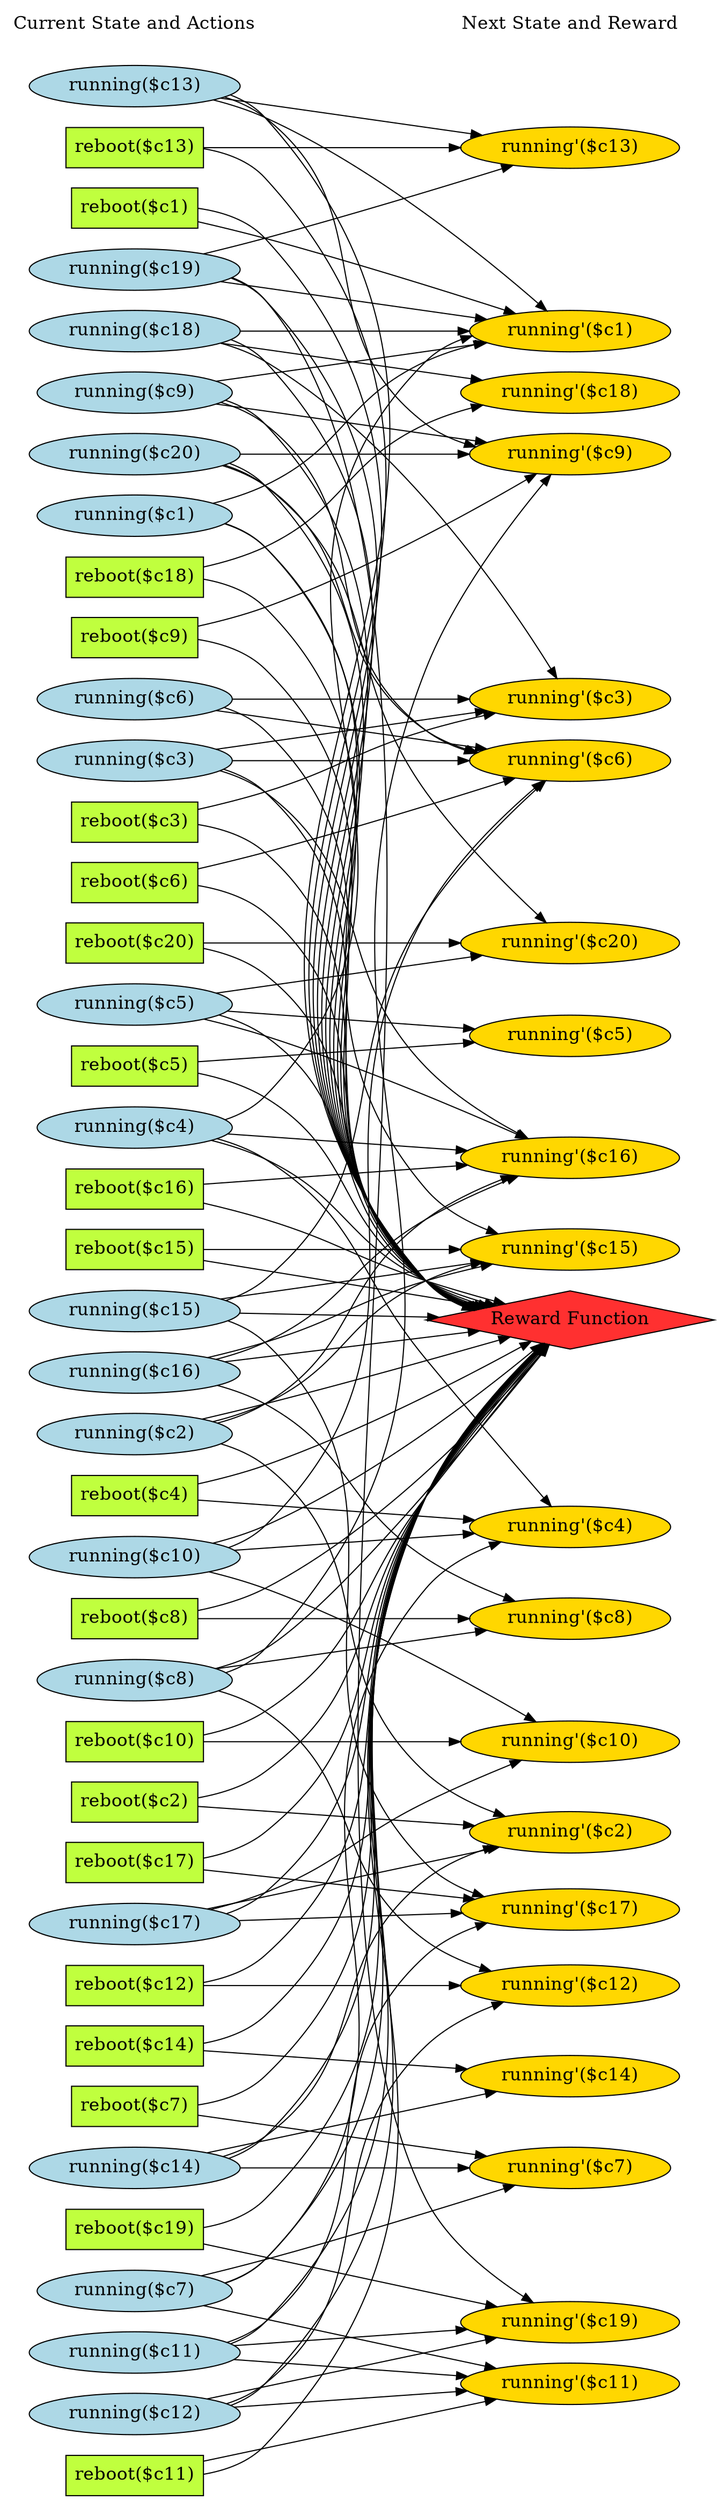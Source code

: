 digraph G {
	graph [bb="0,0,579,2205",
		fontname=Helvetica,
		fontsize=16,
		rankdir=LR,
		ranksep=2.00,
		ratio=auto,
		size=600
	];
	node [fontsize=16,
		label="\N"
	];
	{
		graph [rank=same];
		"running($c15)"		 [color=black,
			fillcolor=lightblue,
			height=0.51069,
			pos="90.5,1048",
			shape=ellipse,
			style=filled,
			width=2.1606];
		"reboot($c9)"		 [color=black,
			fillcolor=olivedrab1,
			height=0.5,
			pos="90.5,1643",
			shape=box,
			style=filled,
			width=1.2778];
		"running($c19)"		 [color=black,
			fillcolor=lightblue,
			height=0.51069,
			pos="90.5,1971",
			shape=ellipse,
			style=filled,
			width=2.1606];
		"reboot($c5)"		 [color=black,
			fillcolor=olivedrab1,
			height=0.5,
			pos="90.5,1264",
			shape=box,
			style=filled,
			width=1.2778];
		"running($c1)"		 [color=black,
			fillcolor=lightblue,
			height=0.51069,
			pos="90.5,1751",
			shape=ellipse,
			style=filled,
			width=1.9838];
		"reboot($c1)"		 [color=black,
			fillcolor=olivedrab1,
			height=0.5,
			pos="90.5,2025",
			shape=box,
			style=filled,
			width=1.2778];
		"running($c6)"		 [color=black,
			fillcolor=lightblue,
			height=0.51069,
			pos="90.5,1589",
			shape=ellipse,
			style=filled,
			width=1.9838];
		"running($c2)"		 [color=black,
			fillcolor=lightblue,
			height=0.51069,
			pos="90.5,938",
			shape=ellipse,
			style=filled,
			width=1.9838];
		"reboot($c13)"		 [color=black,
			fillcolor=olivedrab1,
			height=0.5,
			pos="90.5,2079",
			shape=box,
			style=filled,
			width=1.3889];
		"reboot($c17)"		 [color=black,
			fillcolor=olivedrab1,
			height=0.5,
			pos="90.5,560",
			shape=box,
			style=filled,
			width=1.3889];
		"running($c10)"		 [color=black,
			fillcolor=lightblue,
			height=0.51069,
			pos="90.5,830",
			shape=ellipse,
			style=filled,
			width=2.1606];
		"reboot($c8)"		 [color=black,
			fillcolor=olivedrab1,
			height=0.5,
			pos="90.5,776",
			shape=box,
			style=filled,
			width=1.2778];
		"running($c14)"		 [color=black,
			fillcolor=lightblue,
			height=0.51069,
			pos="90.5,290",
			shape=ellipse,
			style=filled,
			width=2.1606];
		"reboot($c4)"		 [color=black,
			fillcolor=olivedrab1,
			height=0.5,
			pos="90.5,884",
			shape=box,
			style=filled,
			width=1.2778];
		"running($c18)"		 [color=black,
			fillcolor=lightblue,
			height=0.51069,
			pos="90.5,1916",
			shape=ellipse,
			style=filled,
			width=2.1606];
		"running($c9)"		 [color=black,
			fillcolor=lightblue,
			height=0.51069,
			pos="90.5,1861",
			shape=ellipse,
			style=filled,
			width=1.9838];
		"running($c5)"		 [color=black,
			fillcolor=lightblue,
			height=0.51069,
			pos="90.5,1318",
			shape=ellipse,
			style=filled,
			width=1.9838];
		"reboot($c20)"		 [color=black,
			fillcolor=olivedrab1,
			height=0.5,
			pos="90.5,1372",
			shape=box,
			style=filled,
			width=1.3889];
		"reboot($c12)"		 [color=black,
			fillcolor=olivedrab1,
			height=0.5,
			pos="90.5,452",
			shape=box,
			style=filled,
			width=1.3889];
		"reboot($c16)"		 [color=black,
			fillcolor=olivedrab1,
			height=0.5,
			pos="90.5,1156",
			shape=box,
			style=filled,
			width=1.3889];
		"running($c13)"		 [color=black,
			fillcolor=lightblue,
			height=0.51069,
			pos="90.5,2133",
			shape=ellipse,
			style=filled,
			width=2.1606];
		"reboot($c7)"		 [color=black,
			fillcolor=olivedrab1,
			height=0.5,
			pos="90.5,344",
			shape=box,
			style=filled,
			width=1.2778];
		"running($c17)"		 [color=black,
			fillcolor=lightblue,
			height=0.51069,
			pos="90.5,506",
			shape=ellipse,
			style=filled,
			width=2.1606];
		"reboot($c3)"		 [color=black,
			fillcolor=olivedrab1,
			height=0.5,
			pos="90.5,1480",
			shape=box,
			style=filled,
			width=1.2778];
		"Current State and Actions"		 [color=black,
			fillcolor=white,
			height=0.5,
			pos="90.5,2187",
			shape=plaintext,
			style=bold,
			width=2.5139];
		"running($c8)"		 [color=black,
			fillcolor=lightblue,
			height=0.51069,
			pos="90.5,722",
			shape=ellipse,
			style=filled,
			width=1.9838];
		"running($c4)"		 [color=black,
			fillcolor=lightblue,
			height=0.51069,
			pos="90.5,1210",
			shape=ellipse,
			style=filled,
			width=1.9838];
		"reboot($c11)"		 [color=black,
			fillcolor=olivedrab1,
			height=0.5,
			pos="90.5,18",
			shape=box,
			style=filled,
			width=1.3889];
		"reboot($c15)"		 [color=black,
			fillcolor=olivedrab1,
			height=0.5,
			pos="90.5,1102",
			shape=box,
			style=filled,
			width=1.3889];
		"running($c12)"		 [color=black,
			fillcolor=lightblue,
			height=0.51069,
			pos="90.5,72",
			shape=ellipse,
			style=filled,
			width=2.1606];
		"running($c20)"		 [color=black,
			fillcolor=lightblue,
			height=0.51069,
			pos="90.5,1806",
			shape=ellipse,
			style=filled,
			width=2.1606];
		"reboot($c19)"		 [color=black,
			fillcolor=olivedrab1,
			height=0.5,
			pos="90.5,236",
			shape=box,
			style=filled,
			width=1.3889];
		"running($c16)"		 [color=black,
			fillcolor=lightblue,
			height=0.51069,
			pos="90.5,993",
			shape=ellipse,
			style=filled,
			width=2.1606];
		"reboot($c6)"		 [color=black,
			fillcolor=olivedrab1,
			height=0.5,
			pos="90.5,1426",
			shape=box,
			style=filled,
			width=1.2778];
		"reboot($c2)"		 [color=black,
			fillcolor=olivedrab1,
			height=0.5,
			pos="90.5,614",
			shape=box,
			style=filled,
			width=1.2778];
		"running($c7)"		 [color=black,
			fillcolor=lightblue,
			height=0.51069,
			pos="90.5,182",
			shape=ellipse,
			style=filled,
			width=1.9838];
		"reboot($c10)"		 [color=black,
			fillcolor=olivedrab1,
			height=0.5,
			pos="90.5,668",
			shape=box,
			style=filled,
			width=1.3889];
		"running($c3)"		 [color=black,
			fillcolor=lightblue,
			height=0.51069,
			pos="90.5,1534",
			shape=ellipse,
			style=filled,
			width=1.9838];
		"reboot($c14)"		 [color=black,
			fillcolor=olivedrab1,
			height=0.5,
			pos="90.5,398",
			shape=box,
			style=filled,
			width=1.3889];
		"running($c11)"		 [color=black,
			fillcolor=lightblue,
			height=0.51069,
			pos="90.5,127",
			shape=ellipse,
			style=filled,
			width=2.1606];
		"reboot($c18)"		 [color=black,
			fillcolor=olivedrab1,
			height=0.5,
			pos="90.5,1697",
			shape=box,
			style=filled,
			width=1.3889];
	}
	{
		graph [rank=same];
		"running'($c3)"		 [color=black,
			fillcolor=gold1,
			height=0.51069,
			pos="452,1589",
			shape=ellipse,
			style=filled,
			width=2.0428];
		"running'($c7)"		 [color=black,
			fillcolor=gold1,
			height=0.51069,
			pos="452,290",
			shape=ellipse,
			style=filled,
			width=2.0428];
		"running'($c13)"		 [color=black,
			fillcolor=gold1,
			height=0.51069,
			pos="452,2079",
			shape=ellipse,
			style=filled,
			width=2.2195];
		"Next State and Reward"		 [color=black,
			fillcolor=white,
			height=0.5,
			pos="452,2187",
			shape=plaintext,
			style=bold,
			width=2.25];
		"Reward Function"		 [color=black,
			fillcolor=firebrick1,
			height=0.72222,
			pos="452,1040",
			shape=diamond,
			style=filled,
			width=3.5278];
		"running'($c17)"		 [color=black,
			fillcolor=gold1,
			height=0.51069,
			pos="452,520",
			shape=ellipse,
			style=filled,
			width=2.2195];
		"running'($c2)"		 [color=black,
			fillcolor=gold1,
			height=0.51069,
			pos="452,600",
			shape=ellipse,
			style=filled,
			width=2.0428];
		"running'($c6)"		 [color=black,
			fillcolor=gold1,
			height=0.51069,
			pos="452,1534",
			shape=ellipse,
			style=filled,
			width=2.0428];
		"running'($c10)"		 [color=black,
			fillcolor=gold1,
			height=0.51069,
			pos="452,668",
			shape=ellipse,
			style=filled,
			width=2.2195];
		"running'($c14)"		 [color=black,
			fillcolor=gold1,
			height=0.51069,
			pos="452,371",
			shape=ellipse,
			style=filled,
			width=2.2195];
		"running'($c18)"		 [color=black,
			fillcolor=gold1,
			height=0.51069,
			pos="452,1861",
			shape=ellipse,
			style=filled,
			width=2.2195];
		"running'($c9)"		 [color=black,
			fillcolor=gold1,
			height=0.51069,
			pos="452,1806",
			shape=ellipse,
			style=filled,
			width=2.0428];
		"running'($c1)"		 [color=black,
			fillcolor=gold1,
			height=0.51069,
			pos="452,1916",
			shape=ellipse,
			style=filled,
			width=2.0428];
		"running'($c5)"		 [color=black,
			fillcolor=gold1,
			height=0.51069,
			pos="452,1290",
			shape=ellipse,
			style=filled,
			width=2.0428];
		"running'($c11)"		 [color=black,
			fillcolor=gold1,
			height=0.51069,
			pos="452,72",
			shape=ellipse,
			style=filled,
			width=2.2195];
		"running'($c15)"		 [color=black,
			fillcolor=gold1,
			height=0.51069,
			pos="452,1102",
			shape=ellipse,
			style=filled,
			width=2.2195];
		"running'($c19)"		 [color=black,
			fillcolor=gold1,
			height=0.51069,
			pos="452,181",
			shape=ellipse,
			style=filled,
			width=2.2195];
		"running'($c4)"		 [color=black,
			fillcolor=gold1,
			height=0.51069,
			pos="452,857",
			shape=ellipse,
			style=filled,
			width=2.0428];
		"running'($c20)"		 [color=black,
			fillcolor=gold1,
			height=0.51069,
			pos="452,1372",
			shape=ellipse,
			style=filled,
			width=2.2195];
		"running'($c8)"		 [color=black,
			fillcolor=gold1,
			height=0.51069,
			pos="452,776",
			shape=ellipse,
			style=filled,
			width=2.0428];
		"running'($c12)"		 [color=black,
			fillcolor=gold1,
			height=0.51069,
			pos="452,452",
			shape=ellipse,
			style=filled,
			width=2.2195];
		"running'($c16)"		 [color=black,
			fillcolor=gold1,
			height=0.51069,
			pos="452,1183",
			shape=ellipse,
			style=filled,
			width=2.2195];
	}
	"running($c15)" -> "Reward Function"	 [pos="e,337.21,1042.5 168.18,1046.3 214.38,1045.3 274.31,1043.9 327.1,1042.8"];
	"running($c15)" -> "running'($c17)"	 [color=black,
		pos="e,393.94,532.64 153.61,1037.1 163.73,1033.1 173.37,1027.6 181,1020 329.21,873.04 183.93,726.83 325,573 340.79,555.78 363.06,543.97 \
384.5,535.95",
		style=solid];
	"running($c15)" -> "running'($c6)"	 [color=black,
		pos="e,430.44,1516.1 153.41,1059 163.42,1062.8 173.09,1068 181,1075 299.18,1179.2 238.04,1267.6 325,1399 353.3,1441.8 395.43,1483.8 423.05,\
1509.3",
		style=solid];
	"running($c15)" -> "running'($c15)"	 [color=black,
		pos="e,384.56,1092 156.6,1057.8 217.87,1067 309.64,1080.8 374.4,1090.5",
		style=solid];
	"reboot($c9)" -> "Reward Function"	 [pos="e,370.05,1049.3 136.74,1638.5 152.62,1634.7 169.38,1628 181,1616 354.03,1437.2 150.01,1251.9 325,1075 334.83,1065.1 347.22,1057.9 \
360.36,1052.7"];
	"reboot($c9)" -> "running'($c9)"	 [color=black,
		pos="e,421.81,1789.2 136.64,1655 151,1659.2 166.83,1664.3 181,1670 266.53,1704.1 361.66,1755.4 413.04,1784.2",
		style=solid];
	"running($c19)" -> "running'($c13)"	 [color=black,
		pos="e,402.78,2064.5 139.24,1985.3 204.82,2005 322.64,2040.4 393.15,2061.6",
		style=solid];
	"running($c19)" -> "Reward Function"	 [pos="e,367.85,1048.9 155.47,1960.6 165.15,1956.5 174.16,1950.9 181,1943 437.67,1648 63.602,1365.8 325,1075 334.01,1065 345.62,1057.7 \
358.13,1052.5"];
	"running($c19)" -> "running'($c1)"	 [color=black,
		pos="e,388.94,1925.5 156.19,1961.1 218.84,1951.5 313.66,1937 378.75,1927.1",
		style=solid];
	"running($c19)" -> "running'($c19)"	 [color=black,
		pos="e,409.01,196.66 156.01,1961.1 165.62,1956.9 174.48,1951.1 181,1943 415.6,1650.8 132.45,584.45 325,263 341.92,234.76 372.75,214.44 \
399.68,201.1",
		style=solid];
	"reboot($c5)" -> "Reward Function"	 [pos="e,381.66,1051.7 136.84,1255.5 151.67,1251.4 167.73,1245.5 181,1237 262.18,1185.1 243.26,1126 325,1075 339.12,1066.2 355.48,1059.6 \
371.64,1054.6"];
	"reboot($c5)" -> "running'($c5)"	 [color=black,
		pos="e,381.03,1284.9 136.67,1267.3 195.26,1271.5 298.51,1279 370.62,1284.2",
		style=solid];
	"running($c1)" -> "Reward Function"	 [pos="e,369.01,1049.1 152.81,1742 163.37,1738 173.38,1732.2 181,1724 381.98,1507.4 121.65,1289.3 325,1075 334.49,1065 346.58,1057.8 359.49,\
1052.6"];
	"running($c1)" -> "running'($c1)"	 [color=black,
		pos="e,387.1,1907.3 142.89,1763.8 155.68,1767.8 169.13,1772.9 181,1779 252.36,1815.7 252.15,1854.3 325,1888 341.15,1895.5 359.41,1901 \
376.91,1905.1",
		style=solid];
	"running($c1)" -> "running'($c15)"	 [color=black,
		pos="e,393.33,1114.6 152.61,1741.8 163.19,1737.8 173.26,1732.1 181,1724 360.99,1535.8 155.82,1354 325,1156 340.22,1138.2 362.36,1126.1 \
383.86,1117.9",
		style=solid];
	"reboot($c1)" -> "Reward Function"	 [pos="e,367.76,1048.8 136.5,2021.3 152.74,2017.7 169.81,2010.9 181,1998 453.6,1684.8 48.96,1385.1 325,1075 333.96,1064.9 345.54,1057.7 \
358.05,1052.4"];
	"reboot($c1)" -> "running'($c1)"	 [color=black,
		pos="e,404.66,1930.1 136.58,2011.4 150.79,2007.1 166.55,2002.4 181,1998 254.94,1975.6 340.23,1949.7 394.84,1933.1",
		style=solid];
	"running($c6)" -> "running'($c3)"	 [color=black,
		pos="e,378.41,1589 162.1,1589 221.27,1589 305.85,1589 368.21,1589",
		style=solid];
	"running($c6)" -> "Reward Function"	 [pos="e,370.63,1049.4 151.46,1579.2 162.39,1575.1 172.89,1569.2 181,1561 339.09,1400.5 164.34,1232.9 325,1075 335.03,1065.1 347.59,1058 \
360.86,1052.8"];
	"running($c6)" -> "running'($c6)"	 [color=black,
		pos="e,388.81,1543.5 152.48,1579.7 215.08,1570.1 312.45,1555.2 378.84,1545",
		style=solid];
	"running($c2)" -> "Reward Function"	 [pos="e,398.09,1025 139.24,951.54 203.36,969.74 317.43,1002.1 388.38,1022.2"];
	"running($c2)" -> "running'($c2)"	 [color=black,
		pos="e,389.88,609.94 149.74,927.69 160.93,923.79 171.96,918.41 181,911 286.16,824.75 220.78,728.38 325,641 340.68,627.85 360.68,618.89 \
380.11,612.79",
		style=solid];
	"running($c2)" -> "running'($c15)"	 [color=black,
		pos="e,382.23,1092.9 142.89,950.75 155.68,954.82 169.13,959.89 181,966 252.36,1002.7 252.02,1041.6 325,1075 339.74,1081.8 356.23,1086.8 \
372.3,1090.7",
		style=solid];
	"running($c2)" -> "running'($c16)"	 [color=black,
		pos="e,403.52,1168.3 145.68,949.77 157.87,953.79 170.34,959.09 181,966 262.11,1018.6 246.67,1072.4 325,1129 345.76,1144 371.33,1155.9 \
394,1164.7",
		style=solid];
	"reboot($c13)" -> "running'($c13)"	 [color=black,
		pos="e,372.06,2079 140.73,2079 197.55,2079 292.12,2079 361.95,2079",
		style=solid];
	"reboot($c13)" -> "Reward Function"	 [pos="e,367.35,1048.8 140.75,2074.4 155.69,2070.5 170.82,2063.8 181,2052 467.79,1719.7 34.568,1404.1 325,1075 333.86,1065 345.32,1057.7 \
357.72,1052.4"];
	"reboot($c17)" -> "Reward Function"	 [pos="e,430.72,1018.2 140.64,567.12 154.89,571.1 169.64,577.31 181,587 292.61,682.2 246.4,760.14 325,884 354.88,931.09 396.7,980.33 423.82,\
1010.6"];
	"reboot($c17)" -> "running'($c17)"	 [color=black,
		pos="e,379.78,527.92 140.73,554.52 199.66,547.97 299.19,536.89 369.61,529.06",
		style=solid];
	"running($c10)" -> "Reward Function"	 [pos="e,425.79,1019 145.03,843.26 157.12,847.05 169.72,851.63 181,857 272.83,900.72 368.71,973.17 417.75,1012.5"];
	"running($c10)" -> "running'($c6)"	 [color=black,
		pos="e,428.81,1516.3 155.29,840.37 164.86,844.28 173.89,849.65 181,857 354.28,1036.2 204.35,1180.9 325,1399 349.68,1443.6 392.33,1484.9 \
421.09,1509.8",
		style=solid];
	"running($c10)" -> "running'($c10)"	 [color=black,
		pos="e,421.01,685.13 142.66,816.21 155.34,812.34 168.78,807.86 181,803 266,769.22 360.59,718.75 412.19,690.05",
		style=solid];
	"running($c10)" -> "running'($c4)"	 [color=black,
		pos="e,381.45,851.78 165.12,835.53 225.15,840.04 309.79,846.39 371.38,851.02",
		style=solid];
	"reboot($c8)" -> "Reward Function"	 [pos="e,432.02,1017.9 136.72,785.6 151.39,789.75 167.38,795.44 181,803 283.24,859.74 380.53,960.48 425.29,1010.3"];
	"reboot($c8)" -> "running'($c8)"	 [color=black,
		pos="e,378.35,776 136.67,776 194.54,776 295.98,776 367.96,776",
		style=solid];
	"running($c14)" -> "running'($c7)"	 [color=black,
		pos="e,378.3,290 168.62,290 227.33,290 307.99,290 368.08,290",
		style=solid];
	"running($c14)" -> "Reward Function"	 [pos="e,428.35,1018.4 155.35,300.3 164.92,304.22 173.93,309.61 181,317 360.73,504.87 208.63,651.5 325,884 349.75,933.44 392.28,981.57 \
421.01,1011"];
	"running($c14)" -> "running'($c2)"	 [color=black,
		pos="e,400.78,586.74 151.69,301.63 162.11,305.41 172.36,310.4 181,317 276.85,390.2 233.13,468.86 325,547 344.06,563.21 368.79,575.06 \
391.29,583.39",
		style=solid];
	"running($c14)" -> "running'($c14)"	 [color=black,
		pos="e,394.2,358.2 147.28,302.57 211.28,316.99 316.18,340.62 384.41,356",
		style=solid];
	"reboot($c4)" -> "Reward Function"	 [pos="e,415.95,1021.1 136.57,896.14 150.93,900.39 166.77,905.49 181,911 262.81,942.67 354.17,988.69 406.88,1016.3"];
	"reboot($c4)" -> "running'($c4)"	 [color=black,
		pos="e,381.36,862.23 136.67,880.61 195.35,876.2 298.82,868.43 370.96,863.01",
		style=solid];
	"running($c18)" -> "running'($c3)"	 [color=black,
		pos="e,439.72,1607.2 147.98,1903.4 159.41,1899.4 170.99,1894.4 181,1888 298.12,1813 396.2,1674.1 434.16,1615.8",
		style=solid];
	"running($c18)" -> "Reward Function"	 [pos="e,367.95,1049 155.4,1905.6 165.08,1901.5 174.12,1895.8 181,1888 423.37,1612.5 78.222,1346.6 325,1075 334.06,1065 345.7,1057.8 358.23,\
1052.6"];
	"running($c18)" -> "running'($c18)"	 [color=black,
		pos="e,385.01,1871.1 156.19,1906.1 217.59,1896.7 309.9,1882.6 374.83,1872.7",
		style=solid];
	"running($c18)" -> "running'($c1)"	 [color=black,
		pos="e,378.3,1916 168.62,1916 227.33,1916 307.99,1916 368.08,1916",
		style=solid];
	"running($c9)" -> "Reward Function"	 [pos="e,368.4,1049 152.58,1851.6 163.29,1847.5 173.42,1841.5 181,1833 409.08,1576.9 92.818,1327.4 325,1075 334.28,1064.9 346.18,1057.6 \
358.96,1052.4"];
	"running($c9)" -> "running'($c6)"	 [color=black,
		pos="e,380.69,1538.7 148.83,1850.3 160.34,1846.3 171.73,1840.7 181,1833 285.95,1745.9 216.46,1644.6 325,1562 338.22,1551.9 354.34,1545.4 \
370.58,1541.1",
		style=solid];
	"running($c9)" -> "running'($c9)"	 [color=black,
		pos="e,388.81,1815.5 152.48,1851.7 215.08,1842.1 312.45,1827.2 378.84,1817",
		style=solid];
	"running($c9)" -> "running'($c1)"	 [color=black,
		pos="e,388.81,1906.5 152.48,1870.3 215.08,1879.9 312.45,1894.8 378.84,1905",
		style=solid];
	"running($c5)" -> "Reward Function"	 [pos="e,378.04,1050.9 148.73,1307.2 160.11,1303.3 171.48,1298.1 181,1291 273.69,1222.3 231.56,1142.7 325,1075 337.74,1065.8 352.83,1059 \
368.04,1054"];
	"running($c5)" -> "running'($c5)"	 [color=black,
		pos="e,381.54,1295.4 159.12,1312.7 219.45,1308 307.85,1301.1 371.54,1296.2",
		style=solid];
	"running($c5)" -> "running'($c20)"	 [color=black,
		pos="e,384.52,1362 152.48,1327.2 213.74,1336.4 308.32,1350.6 374.55,1360.5",
		style=solid];
	"running($c5)" -> "running'($c16)"	 [color=black,
		pos="e,413.39,1199.3 139.13,1304.5 152.73,1300.4 167.52,1295.7 181,1291 260.34,1263.2 350.69,1225.9 404.17,1203.2",
		style=solid];
	"reboot($c20)" -> "Reward Function"	 [pos="e,375.63,1050.4 140.88,1364.5 154.97,1360.5 169.58,1354.4 181,1345 286.16,1258.8 218.9,1160.1 325,1075 336.91,1065.4 351.27,1058.5 \
365.95,1053.4"];
	"reboot($c20)" -> "running'($c20)"	 [color=black,
		pos="e,372.06,1372 140.73,1372 197.55,1372 292.12,1372 361.95,1372",
		style=solid];
	"reboot($c12)" -> "Reward Function"	 [pos="e,429.61,1018.5 140.85,458.24 155.27,462.18 170.07,468.59 181,479 319.33,610.76 231.65,717.32 325,884 352.17,932.52 394.49,981.22 \
422.47,1011"];
	"reboot($c12)" -> "running'($c12)"	 [color=black,
		pos="e,372.06,452 140.73,452 197.55,452 292.12,452 361.95,452",
		style=solid];
	"reboot($c16)" -> "Reward Function"	 [pos="e,395.17,1054.4 140.92,1141.7 154.01,1137.8 168.08,1133.4 181,1129 245.75,1107.1 260.01,1096.2 325,1075 344.48,1068.7 365.89,1062.4 \
385.44,1057"];
	"reboot($c16)" -> "running'($c16)"	 [color=black,
		pos="e,375.79,1177.4 140.73,1159.7 198.56,1164 295.49,1171.3 365.64,1176.6",
		style=solid];
	"running($c13)" -> "running'($c13)"	 [color=black,
		pos="e,384.56,2089 156.6,2123.2 217.87,2114 309.64,2100.2 374.4,2090.5",
		style=solid];
	"running($c13)" -> "Reward Function"	 [pos="e,367.28,1048.8 156.52,2123.2 165.83,2119.2 174.45,2113.6 181,2106 481.98,1754.6 20.162,1423 325,1075 333.82,1064.9 345.26,1057.6 \
357.65,1052.4"];
	"running($c13)" -> "running'($c9)"	 [color=black,
		pos="e,380.67,1810.7 152.55,2121.7 162.77,2117.9 172.73,2112.8 181,2106 286.63,2019.1 216.21,1916.9 325,1834 338.21,1823.9 354.33,1817.3 \
370.57,1813.1",
		style=solid];
	"running($c13)" -> "running'($c1)"	 [color=black,
		pos="e,430.76,1933.7 145.1,2119.9 157.19,2116.1 169.76,2111.5 181,2106 276.97,2059.3 376.19,1980 423.15,1940.2",
		style=solid];
	"reboot($c7)" -> "running'($c7)"	 [color=black,
		pos="e,388.53,299.38 136.67,337.22 197.45,328.08 306.29,311.74 378.58,300.88",
		style=solid];
	"reboot($c7)" -> "Reward Function"	 [pos="e,428.57,1018.3 136.65,348.62 152.52,352.36 169.29,359.07 181,371 346.82,540.06 216.37,673.57 325,884 350.36,933.13 392.75,981.34 \
421.27,1010.9"];
	"running($c17)" -> "Reward Function"	 [pos="e,429.99,1018.3 153.58,516.82 163.58,520.68 173.19,525.91 181,533 305.83,646.35 239.12,738.89 325,884 353.32,931.86 395.35,980.72 \
422.96,1010.7"];
	"running($c17)" -> "running'($c17)"	 [color=black,
		pos="e,373.13,516.97 167.3,508.95 224.46,511.18 302.98,514.24 362.92,516.57",
		style=solid];
	"running($c17)" -> "running'($c2)"	 [color=black,
		pos="e,400.58,586.82 143.39,519.57 208.91,536.7 321.4,566.11 390.68,584.23",
		style=solid];
	"running($c17)" -> "running'($c10)"	 [color=black,
		pos="e,398.31,654.24 144.49,519.26 156.73,523.06 169.52,527.66 181,533 250.29,565.25 256.06,594 325,627 345.06,636.6 367.94,644.8 388.65,\
651.29",
		style=solid];
	"reboot($c3)" -> "running'($c3)"	 [color=black,
		pos="e,393.17,1577.9 136.76,1493 150.98,1497.3 166.7,1502.2 181,1507 245.75,1528.9 259.48,1541.5 325,1561 343.75,1566.6 364.36,1571.6 \
383.39,1575.8",
		style=solid];
	"reboot($c3)" -> "Reward Function"	 [pos="e,372.28,1049.8 136.55,1474.7 152.22,1470.9 168.89,1464.3 181,1453 312.55,1330.5 192.1,1196.1 325,1075 335.7,1065.2 348.9,1058.2 \
362.67,1053.1"];
	"Current State and Actions" -> "Next State and Reward"	 [color=black,
		pos="e,370.92,2187 181.29,2187 236.11,2187 305.97,2187 360.86,2187",
		style=invis];
	"running($c8)" -> "Reward Function"	 [pos="e,432.86,1017.6 146.5,733.59 158.4,737.44 170.54,742.47 181,749 239.45,785.48 371.31,942.49 426.24,1009.5"];
	"running($c8)" -> "running'($c9)"	 [color=black,
		pos="e,435.26,1788.1 153.62,730.89 163.98,734.92 173.71,740.71 181,749 438.91,1042.4 181.9,1252.5 325,1616 350.37,1680.4 399.92,1745.6 \
428.75,1780.3",
		style=solid];
	"running($c8)" -> "running'($c8)"	 [color=black,
		pos="e,388.51,766.61 152.48,731.16 214.98,740.55 312.15,755.14 378.54,765.12",
		style=solid];
	"running($c8)" -> "running'($c12)"	 [color=black,
		pos="e,389.61,463.59 148.09,711.08 159.65,707.21 171.24,702 181,695 270.59,630.74 236.11,558.23 325,493 341.18,481.13 360.97,472.58 380.03,\
466.48",
		style=solid];
	"running($c4)" -> "Reward Function"	 [pos="e,387.14,1052.8 143.81,1197.6 156.33,1193.7 169.41,1188.9 181,1183 252.39,1146.9 253.22,1110.3 325,1075 341.33,1067 359.78,1060.5 \
377.44,1055.5"];
	"running($c4)" -> "running'($c1)"	 [color=black,
		pos="e,378.75,1913.9 152.81,1219 163.37,1223 173.39,1228.8 181,1237 382.5,1454.3 115.57,1678.4 325,1888 336.8,1899.8 352.41,1907.1 368.61,\
1911.5",
		style=solid];
	"running($c4)" -> "running'($c4)"	 [color=black,
		pos="e,435.33,875.1 147.31,1198.8 159.03,1194.9 170.9,1189.8 181,1183 265.45,1126.2 260.01,1083.3 325,1005 360.85,961.8 403.32,912.25 \
428.66,882.84",
		style=solid];
	"running($c4)" -> "running'($c16)"	 [color=black,
		pos="e,375.78,1188.6 159.54,1204.9 217.97,1200.5 302.48,1194.2 365.47,1189.4",
		style=solid];
	"reboot($c11)" -> "Reward Function"	 [pos="e,427.68,1018.7 140.59,22.777 155.52,26.611 170.68,33.326 181,45 431.58,328.47 169.11,539.27 325,884 347.78,934.38 390.79,982.28 \
420.16,1011.4"];
	"reboot($c11)" -> "running'($c11)"	 [color=black,
		pos="e,384.67,62.037 140.73,25.395 201.03,34.453 303.85,49.897 374.49,60.508",
		style=solid];
	"reboot($c15)" -> "Reward Function"	 [pos="e,382.4,1051.8 140.73,1093.5 200.39,1083.2 301.67,1065.8 372.23,1053.6"];
	"reboot($c15)" -> "running'($c15)"	 [color=black,
		pos="e,372.06,1102 140.73,1102 197.55,1102 292.12,1102 361.95,1102",
		style=solid];
	"running($c12)" -> "Reward Function"	 [pos="e,427.78,1018.7 155.36,82.459 165.05,86.547 174.09,92.198 181,100 415.83,365.26 177.14,562.06 325,884 348.07,934.24 391.01,982.18 \
420.28,1011.3"];
	"running($c12)" -> "running'($c11)"	 [color=black,
		pos="e,371.83,72 168.62,72 225.28,72 302.39,72 361.72,72",
		style=solid];
	"running($c12)" -> "running'($c19)"	 [color=black,
		pos="e,403.06,166.47 139.24,86.474 204.91,106.39 322.97,142.18 393.45,163.55",
		style=solid];
	"running($c12)" -> "running'($c12)"	 [color=black,
		pos="e,397.39,438.44 151.85,83.421 162.37,87.401 172.62,92.767 181,100 292.37,196.1 218.66,296.37 325,398 342.46,414.69 365.88,426.63 \
387.79,434.97",
		style=solid];
	"running($c20)" -> "Reward Function"	 [pos="e,368.53,1049.1 154.77,1795.6 164.64,1791.5 173.9,1785.9 181,1778 394.83,1541.4 107.38,1308.2 325,1075 334.35,1065 346.29,1057.7 \
359.09,1052.5"];
	"running($c20)" -> "running'($c6)"	 [color=black,
		pos="e,381.76,1539.7 150.14,1794 161.05,1790 171.88,1784.8 181,1778 273.34,1708.8 229.82,1627.2 325,1562 338.78,1552.6 355.21,1546.2 \
371.59,1542",
		style=solid];
	"running($c20)" -> "running'($c9)"	 [color=black,
		pos="e,378.3,1806 168.62,1806 227.33,1806 307.99,1806 368.08,1806",
		style=solid];
	"running($c20)" -> "running'($c20)"	 [color=black,
		pos="e,431.38,1389.9 151.16,1794.5 161.87,1790.5 172.36,1785.2 181,1778 285.95,1690.9 245.79,1618 325,1507 354.83,1465.2 396.66,1422.8 \
423.8,1397",
		style=solid];
	"reboot($c19)" -> "Reward Function"	 [pos="e,428.18,1018.5 140.66,241.25 155.42,245.13 170.46,251.75 181,263 374.71,469.76 200.84,629.33 325,884 349.23,933.7 391.89,981.77 \
420.78,1011.1"];
	"reboot($c19)" -> "running'($c19)"	 [color=black,
		pos="e,384.99,191.1 140.73,228.47 201.13,219.23 304.17,203.46 374.81,192.66",
		style=solid];
	"running($c16)" -> "Reward Function"	 [pos="e,374.02,1029.9 159.12,1001.8 217.14,1009.4 301.1,1020.4 364.09,1028.6"];
	"running($c16)" -> "running'($c15)"	 [color=black,
		pos="e,389.02,1090.6 139.5,1007.5 152.98,1011.7 167.6,1016.4 181,1021 245.64,1043.2 259.4,1055.8 325,1075 342.23,1080 361.04,1084.6 378.74,\
1088.4",
		style=solid];
	"running($c16)" -> "running'($c8)"	 [color=black,
		pos="e,406.83,790.61 146.64,980.03 158.4,976.1 170.45,971.15 181,965 256.77,920.79 251.57,878 325,830 347.32,815.41 374.25,803.24 397.46,\
794.18",
		style=solid];
	"running($c16)" -> "running'($c16)"	 [color=black,
		pos="e,408.07,1167.5 144.74,1006.4 156.97,1010.4 169.7,1015.2 181,1021 252.2,1057.5 255.74,1089 325,1129 348.27,1142.5 375.53,1154.5 \
398.73,1163.9",
		style=solid];
	"reboot($c6)" -> "Reward Function"	 [pos="e,373.72,1050.1 136.68,1420.2 152.18,1416.3 168.71,1409.8 181,1399 299.18,1294.8 205.68,1177.9 325,1075 336.17,1065.4 349.8,1058.4 \
363.9,1053.3"];
	"reboot($c6)" -> "running'($c6)"	 [color=black,
		pos="e,404.31,1520 136.67,1439.6 202.14,1459.2 323.34,1495.6 394.6,1517.1",
		style=solid];
	"reboot($c2)" -> "Reward Function"	 [pos="e,431.58,1018.1 136.92,620.83 152.1,624.81 168.35,631.09 181,641 279.83,718.41 253.37,780.9 325,884 356.91,929.93 398.39,979.65 \
424.86,1010.3"];
	"reboot($c2)" -> "running'($c2)"	 [color=black,
		pos="e,379.03,602.8 136.67,612.24 194.72,609.98 296.61,606.01 368.63,603.21",
		style=solid];
	"running($c7)" -> "running'($c7)"	 [color=black,
		pos="e,404.35,275.98 137.76,195.9 203.51,215.65 323.84,251.8 394.69,273.08",
		style=solid];
	"running($c7)" -> "Reward Function"	 [pos="e,428.03,1018.6 152.86,190.98 163.42,195 173.42,200.76 181,209 388.74,434.7 193.01,607.1 325,884 348.79,933.91 391.55,981.93 420.59,\
1011.2"];
	"running($c7)" -> "running'($c11)"	 [color=black,
		pos="e,403.09,86.66 137.4,167.96 202.66,147.99 322.24,111.4 393.38,89.63",
		style=solid];
	"running($c7)" -> "running'($c4)"	 [color=black,
		pos="e,395.48,845.23 152.68,191.15 163.25,195.16 173.3,200.87 181,209 367.71,406.31 149.61,595.56 325,803 340.59,821.44 363.62,833.75 \
385.75,841.89",
		style=solid];
	"reboot($c10)" -> "Reward Function"	 [pos="e,432.65,1017.7 140.92,676.97 154.7,681 169.13,686.77 181,695 267.78,755.18 259.82,800.92 325,884 359.62,928.13 400.57,978.5 426.17,\
1009.8"];
	"reboot($c10)" -> "running'($c10)"	 [color=black,
		pos="e,372.06,668 140.73,668 197.55,668 292.12,668 361.95,668",
		style=solid];
	"running($c3)" -> "running'($c3)"	 [color=black,
		pos="e,388.81,1579.5 152.48,1543.3 215.08,1552.9 312.45,1567.8 378.84,1578",
		style=solid];
	"running($c3)" -> "Reward Function"	 [pos="e,371.58,1049.5 151.68,1524.5 162.47,1520.5 172.85,1514.9 181,1507 326.15,1366 178.3,1214.4 325,1075 335.43,1065.1 348.42,1057.9 \
362.06,1052.8"];
	"running($c3)" -> "running'($c6)"	 [color=black,
		pos="e,378.41,1534 162.1,1534 221.27,1534 305.85,1534 368.21,1534",
		style=solid];
	"running($c3)" -> "running'($c16)"	 [color=black,
		pos="e,415.78,1199.6 149.5,1523.4 160.71,1519.5 171.81,1514.2 181,1507 280.07,1429.3 237.42,1353.5 325,1263 348.54,1238.7 380.85,1218.4 \
406.86,1204.3",
		style=solid];
	"reboot($c14)" -> "Reward Function"	 [pos="e,428.82,1018.2 140.63,403.86 155.2,407.78 170.15,414.27 181,425 333.01,575.35 224.06,695.53 325,884 351.1,932.74 393.31,981.04 \
421.59,1010.7"];
	"reboot($c14)" -> "running'($c14)"	 [color=black,
		pos="e,375.79,376.65 140.73,394.3 198.56,389.96 295.49,382.68 365.64,377.41",
		style=solid];
	"running($c11)" -> "Reward Function"	 [pos="e,427.9,1018.6 154.82,137.35 164.68,141.44 173.93,147.12 181,155 401.56,400.81 185.16,584.81 325,884 348.41,934.09 391.26,982.06 \
420.43,1011.3"];
	"running($c11)" -> "running'($c17)"	 [color=black,
		pos="e,385.39,509.67 152.5,138.38 162.84,142.37 172.86,147.74 181,155 298.65,259.84 207.95,373.49 325,479 339.19,491.79 357.44,500.6 \
375.62,506.66",
		style=solid];
	"running($c11)" -> "running'($c11)"	 [color=black,
		pos="e,385.01,82.096 156.19,117.1 217.59,107.71 309.9,93.587 374.83,83.653",
		style=solid];
	"running($c11)" -> "running'($c19)"	 [color=black,
		pos="e,384.56,171.02 156.6,136.78 217.87,145.98 309.64,159.77 374.4,169.49",
		style=solid];
	"reboot($c18)" -> "Reward Function"	 [pos="e,369.51,1049.2 140.6,1691.7 155.35,1687.8 170.4,1681.2 181,1670 367.97,1472.3 135.86,1270.6 325,1075 334.65,1065 346.88,1057.8 \
359.91,1052.6"];
	"reboot($c18)" -> "running'($c18)"	 [color=black,
		pos="e,383.21,1851.5 140.56,1708.4 154.05,1712.4 168.41,1717.6 181,1724 252.55,1760.4 252.15,1799.3 325,1833 339.99,1839.9 356.79,1845.2 \
373.12,1849.2",
		style=solid];
}
